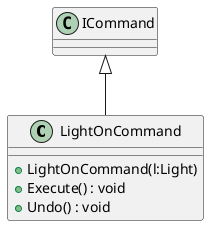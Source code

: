 @startuml
class LightOnCommand {
    + LightOnCommand(l:Light)
    + Execute() : void
    + Undo() : void
}
ICommand <|-- LightOnCommand
@enduml
